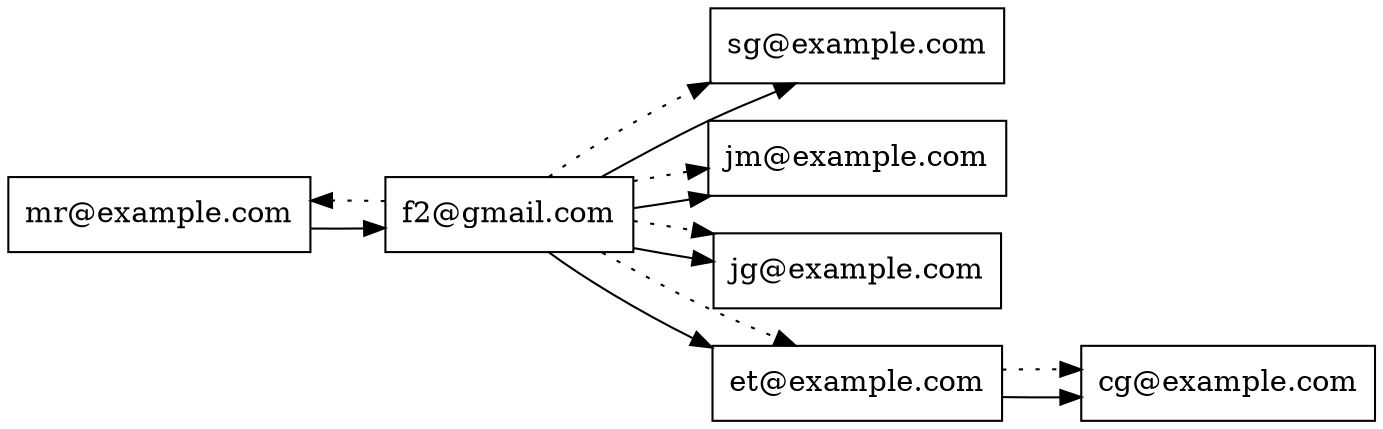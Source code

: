 digraph G {
rankdir=LR;
"mr@example.com" [shape=box];
"f2@gmail.com" [shape=box];
"sg@example.com" [shape=box];
"jm@example.com" [shape=box];
"jg@example.com" [shape=box];
"et@example.com" [shape=box];
"cg@example.com" [shape=box];

// Conexiones de amistad
"mr@example.com" -> "f2@gmail.com";
"f2@gmail.com" -> "sg@example.com";
"f2@gmail.com" -> "jm@example.com";
"f2@gmail.com" -> "jg@example.com";
"f2@gmail.com" -> "et@example.com";
"et@example.com" -> "cg@example.com";

// Recomendaciones
"f2@gmail.com" -> "sg@example.com" [style=dotted];
"f2@gmail.com" -> "jm@example.com" [style=dotted];
"f2@gmail.com" -> "jg@example.com" [style=dotted];
"f2@gmail.com" -> "et@example.com" [style=dotted];
"et@example.com" -> "cg@example.com" [style=dotted];
"f2@gmail.com" -> "mr@example.com" [style=dotted];
}
